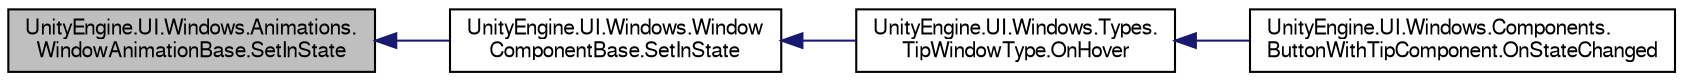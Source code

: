 digraph "UnityEngine.UI.Windows.Animations.WindowAnimationBase.SetInState"
{
  edge [fontname="FreeSans",fontsize="10",labelfontname="FreeSans",labelfontsize="10"];
  node [fontname="FreeSans",fontsize="10",shape=record];
  rankdir="LR";
  Node1 [label="UnityEngine.UI.Windows.Animations.\lWindowAnimationBase.SetInState",height=0.2,width=0.4,color="black", fillcolor="grey75", style="filled", fontcolor="black"];
  Node1 -> Node2 [dir="back",color="midnightblue",fontsize="10",style="solid",fontname="FreeSans"];
  Node2 [label="UnityEngine.UI.Windows.Window\lComponentBase.SetInState",height=0.2,width=0.4,color="black", fillcolor="white", style="filled",URL="$class_unity_engine_1_1_u_i_1_1_windows_1_1_window_component_base.html#a28395cfba5ca1276ce2f97efb3643058",tooltip="Set up in state to animation. "];
  Node2 -> Node3 [dir="back",color="midnightblue",fontsize="10",style="solid",fontname="FreeSans"];
  Node3 [label="UnityEngine.UI.Windows.Types.\lTipWindowType.OnHover",height=0.2,width=0.4,color="black", fillcolor="white", style="filled",URL="$class_unity_engine_1_1_u_i_1_1_windows_1_1_types_1_1_tip_window_type.html#a79d8fd90d97a16d37f7490f963c8fecd"];
  Node3 -> Node4 [dir="back",color="midnightblue",fontsize="10",style="solid",fontname="FreeSans"];
  Node4 [label="UnityEngine.UI.Windows.Components.\lButtonWithTipComponent.OnStateChanged",height=0.2,width=0.4,color="black", fillcolor="white", style="filled",URL="$class_unity_engine_1_1_u_i_1_1_windows_1_1_components_1_1_button_with_tip_component.html#afba6469bb0afdc0141e37fcc48bdfdde"];
}
